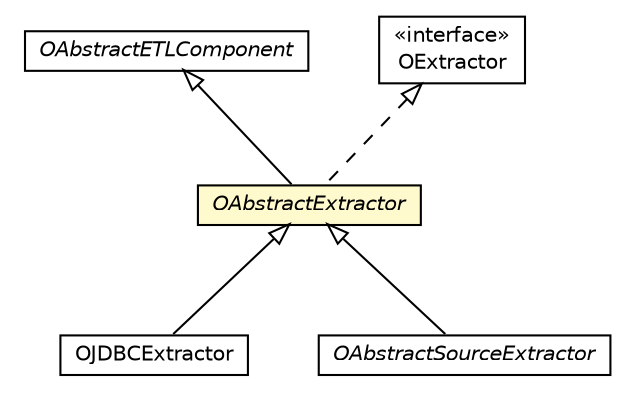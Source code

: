 #!/usr/local/bin/dot
#
# Class diagram 
# Generated by UMLGraph version R5_6-24-gf6e263 (http://www.umlgraph.org/)
#

digraph G {
	edge [fontname="Helvetica",fontsize=10,labelfontname="Helvetica",labelfontsize=10];
	node [fontname="Helvetica",fontsize=10,shape=plaintext];
	nodesep=0.25;
	ranksep=0.5;
	// com.orientechnologies.orient.etl.OAbstractETLComponent
	c524295 [label=<<table title="com.orientechnologies.orient.etl.OAbstractETLComponent" border="0" cellborder="1" cellspacing="0" cellpadding="2" port="p" href="../OAbstractETLComponent.html">
		<tr><td><table border="0" cellspacing="0" cellpadding="1">
<tr><td align="center" balign="center"><font face="Helvetica-Oblique"> OAbstractETLComponent </font></td></tr>
		</table></td></tr>
		</table>>, URL="../OAbstractETLComponent.html", fontname="Helvetica", fontcolor="black", fontsize=10.0];
	// com.orientechnologies.orient.etl.extractor.OJDBCExtractor
	c524311 [label=<<table title="com.orientechnologies.orient.etl.extractor.OJDBCExtractor" border="0" cellborder="1" cellspacing="0" cellpadding="2" port="p" href="./OJDBCExtractor.html">
		<tr><td><table border="0" cellspacing="0" cellpadding="1">
<tr><td align="center" balign="center"> OJDBCExtractor </td></tr>
		</table></td></tr>
		</table>>, URL="./OJDBCExtractor.html", fontname="Helvetica", fontcolor="black", fontsize=10.0];
	// com.orientechnologies.orient.etl.extractor.OAbstractSourceExtractor
	c524314 [label=<<table title="com.orientechnologies.orient.etl.extractor.OAbstractSourceExtractor" border="0" cellborder="1" cellspacing="0" cellpadding="2" port="p" href="./OAbstractSourceExtractor.html">
		<tr><td><table border="0" cellspacing="0" cellpadding="1">
<tr><td align="center" balign="center"><font face="Helvetica-Oblique"> OAbstractSourceExtractor </font></td></tr>
		</table></td></tr>
		</table>>, URL="./OAbstractSourceExtractor.html", fontname="Helvetica", fontcolor="black", fontsize=10.0];
	// com.orientechnologies.orient.etl.extractor.OAbstractExtractor
	c524316 [label=<<table title="com.orientechnologies.orient.etl.extractor.OAbstractExtractor" border="0" cellborder="1" cellspacing="0" cellpadding="2" port="p" bgcolor="lemonChiffon" href="./OAbstractExtractor.html">
		<tr><td><table border="0" cellspacing="0" cellpadding="1">
<tr><td align="center" balign="center"><font face="Helvetica-Oblique"> OAbstractExtractor </font></td></tr>
		</table></td></tr>
		</table>>, URL="./OAbstractExtractor.html", fontname="Helvetica", fontcolor="black", fontsize=10.0];
	// com.orientechnologies.orient.etl.extractor.OExtractor
	c524319 [label=<<table title="com.orientechnologies.orient.etl.extractor.OExtractor" border="0" cellborder="1" cellspacing="0" cellpadding="2" port="p" href="./OExtractor.html">
		<tr><td><table border="0" cellspacing="0" cellpadding="1">
<tr><td align="center" balign="center"> &#171;interface&#187; </td></tr>
<tr><td align="center" balign="center"> OExtractor </td></tr>
		</table></td></tr>
		</table>>, URL="./OExtractor.html", fontname="Helvetica", fontcolor="black", fontsize=10.0];
	//com.orientechnologies.orient.etl.extractor.OJDBCExtractor extends com.orientechnologies.orient.etl.extractor.OAbstractExtractor
	c524316:p -> c524311:p [dir=back,arrowtail=empty];
	//com.orientechnologies.orient.etl.extractor.OAbstractSourceExtractor extends com.orientechnologies.orient.etl.extractor.OAbstractExtractor
	c524316:p -> c524314:p [dir=back,arrowtail=empty];
	//com.orientechnologies.orient.etl.extractor.OAbstractExtractor extends com.orientechnologies.orient.etl.OAbstractETLComponent
	c524295:p -> c524316:p [dir=back,arrowtail=empty];
	//com.orientechnologies.orient.etl.extractor.OAbstractExtractor implements com.orientechnologies.orient.etl.extractor.OExtractor
	c524319:p -> c524316:p [dir=back,arrowtail=empty,style=dashed];
}

